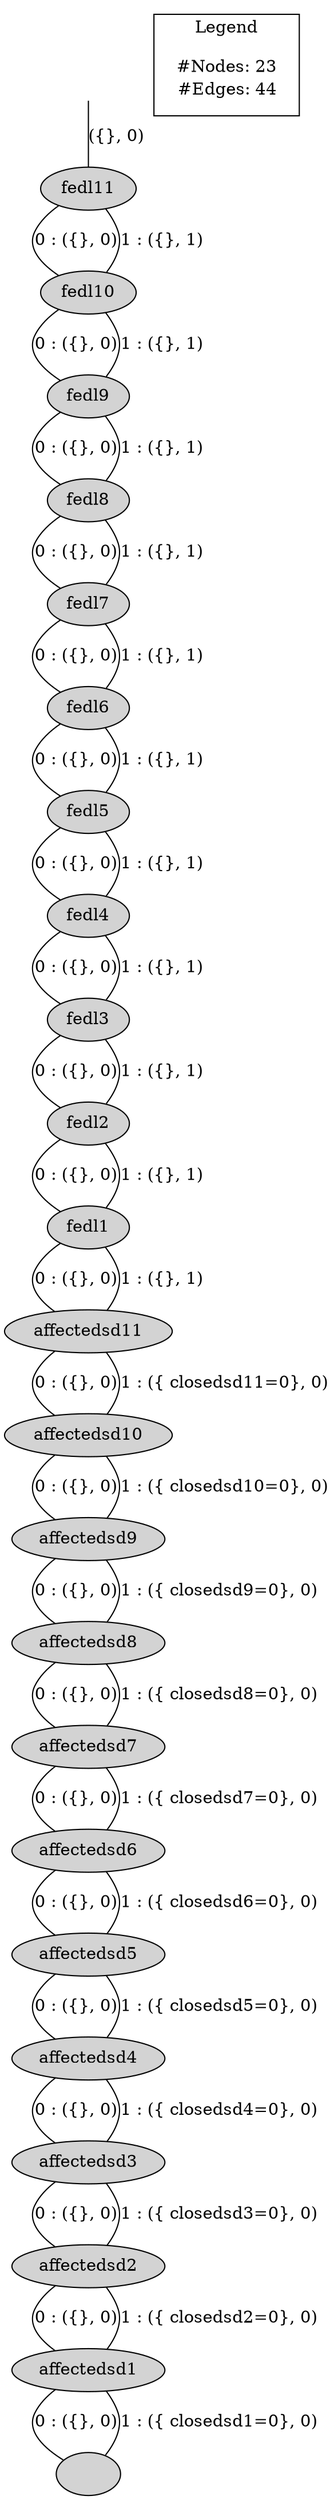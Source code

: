 digraph G {
dummy [style=invis];
dummy -> "22"[arrowhead=none, label="({}, 0)"];
"22"[style=filled, fillcolor=lightgrey, label="fedl11"];
"22" -> "21" [arrowhead=none,label="0 : ({}, 0)"];
"21"[style=filled, fillcolor=lightgrey, label="fedl10"];
"21" -> "20" [arrowhead=none,label="0 : ({}, 0)"];
"20"[style=filled, fillcolor=lightgrey, label="fedl9"];
"20" -> "19" [arrowhead=none,label="0 : ({}, 0)"];
"19"[style=filled, fillcolor=lightgrey, label="fedl8"];
"19" -> "18" [arrowhead=none,label="0 : ({}, 0)"];
"18"[style=filled, fillcolor=lightgrey, label="fedl7"];
"18" -> "17" [arrowhead=none,label="0 : ({}, 0)"];
"17"[style=filled, fillcolor=lightgrey, label="fedl6"];
"17" -> "16" [arrowhead=none,label="0 : ({}, 0)"];
"16"[style=filled, fillcolor=lightgrey, label="fedl5"];
"16" -> "15" [arrowhead=none,label="0 : ({}, 0)"];
"15"[style=filled, fillcolor=lightgrey, label="fedl4"];
"15" -> "14" [arrowhead=none,label="0 : ({}, 0)"];
"14"[style=filled, fillcolor=lightgrey, label="fedl3"];
"14" -> "13" [arrowhead=none,label="0 : ({}, 0)"];
"13"[style=filled, fillcolor=lightgrey, label="fedl2"];
"13" -> "12" [arrowhead=none,label="0 : ({}, 0)"];
"12"[style=filled, fillcolor=lightgrey, label="fedl1"];
"12" -> "11" [arrowhead=none,label="0 : ({}, 0)"];
"11"[style=filled, fillcolor=lightgrey, label="affectedsd11"];
"11" -> "10" [arrowhead=none,label="0 : ({}, 0)"];
"10"[style=filled, fillcolor=lightgrey, label="affectedsd10"];
"10" -> "9" [arrowhead=none,label="0 : ({}, 0)"];
"9"[style=filled, fillcolor=lightgrey, label="affectedsd9"];
"9" -> "8" [arrowhead=none,label="0 : ({}, 0)"];
"8"[style=filled, fillcolor=lightgrey, label="affectedsd8"];
"8" -> "7" [arrowhead=none,label="0 : ({}, 0)"];
"7"[style=filled, fillcolor=lightgrey, label="affectedsd7"];
"7" -> "6" [arrowhead=none,label="0 : ({}, 0)"];
"6"[style=filled, fillcolor=lightgrey, label="affectedsd6"];
"6" -> "5" [arrowhead=none,label="0 : ({}, 0)"];
"5"[style=filled, fillcolor=lightgrey, label="affectedsd5"];
"5" -> "4" [arrowhead=none,label="0 : ({}, 0)"];
"4"[style=filled, fillcolor=lightgrey, label="affectedsd4"];
"4" -> "3" [arrowhead=none,label="0 : ({}, 0)"];
"3"[style=filled, fillcolor=lightgrey, label="affectedsd3"];
"3" -> "2" [arrowhead=none,label="0 : ({}, 0)"];
"2"[style=filled, fillcolor=lightgrey, label="affectedsd2"];
"2" -> "1" [arrowhead=none,label="0 : ({}, 0)"];
"1"[style=filled, fillcolor=lightgrey, label="affectedsd1"];
"1" -> "0" [arrowhead=none,label="0 : ({}, 0)"];
"0"[style=filled, fillcolor=lightgrey, label=" "];
"1" -> "0" [arrowhead=none,label="1 : ({ closedsd1=0}, 0)"];
"2" -> "1" [arrowhead=none,label="1 : ({ closedsd2=0}, 0)"];
"3" -> "2" [arrowhead=none,label="1 : ({ closedsd3=0}, 0)"];
"4" -> "3" [arrowhead=none,label="1 : ({ closedsd4=0}, 0)"];
"5" -> "4" [arrowhead=none,label="1 : ({ closedsd5=0}, 0)"];
"6" -> "5" [arrowhead=none,label="1 : ({ closedsd6=0}, 0)"];
"7" -> "6" [arrowhead=none,label="1 : ({ closedsd7=0}, 0)"];
"8" -> "7" [arrowhead=none,label="1 : ({ closedsd8=0}, 0)"];
"9" -> "8" [arrowhead=none,label="1 : ({ closedsd9=0}, 0)"];
"10" -> "9" [arrowhead=none,label="1 : ({ closedsd10=0}, 0)"];
"11" -> "10" [arrowhead=none,label="1 : ({ closedsd11=0}, 0)"];
"12" -> "11" [arrowhead=none,label="1 : ({}, 1)"];
"13" -> "12" [arrowhead=none,label="1 : ({}, 1)"];
"14" -> "13" [arrowhead=none,label="1 : ({}, 1)"];
"15" -> "14" [arrowhead=none,label="1 : ({}, 1)"];
"16" -> "15" [arrowhead=none,label="1 : ({}, 1)"];
"17" -> "16" [arrowhead=none,label="1 : ({}, 1)"];
"18" -> "17" [arrowhead=none,label="1 : ({}, 1)"];
"19" -> "18" [arrowhead=none,label="1 : ({}, 1)"];
"20" -> "19" [arrowhead=none,label="1 : ({}, 1)"];
"21" -> "20" [arrowhead=none,label="1 : ({}, 1)"];
"22" -> "21" [arrowhead=none,label="1 : ({}, 1)"];
{rank=same;"0";}
{rank=same;"1";}
{rank=same;"2";}
{rank=same;"3";}
{rank=same;"4";}
{rank=same;"5";}
{rank=same;"6";}
{rank=same;"7";}
{rank=same;"8";}
{rank=same;"9";}
{rank=same;"10";}
{rank=same;"11";}
{rank=same;"12";}
{rank=same;"13";}
{rank=same;"14";}
{rank=same;"15";}
{rank=same;"16";}
{rank=same;"17";}
{rank=same;"18";}
{rank=same;"19";}
{rank=same;"20";}
{rank=same;"21";}
{rank=same;"22";}
node [shape=plaintext]subgraph cluster_01 {label = "Legend";key [label=<<table border="0" cellpadding="2" cellspacing="0" cellborder="0">  <tr><td align="right" port="i1">#Nodes:</td><td>23</td></tr>  <tr><td align="right" port="i2">#Edges:</td><td>44</td></tr>  </table>>]}}
